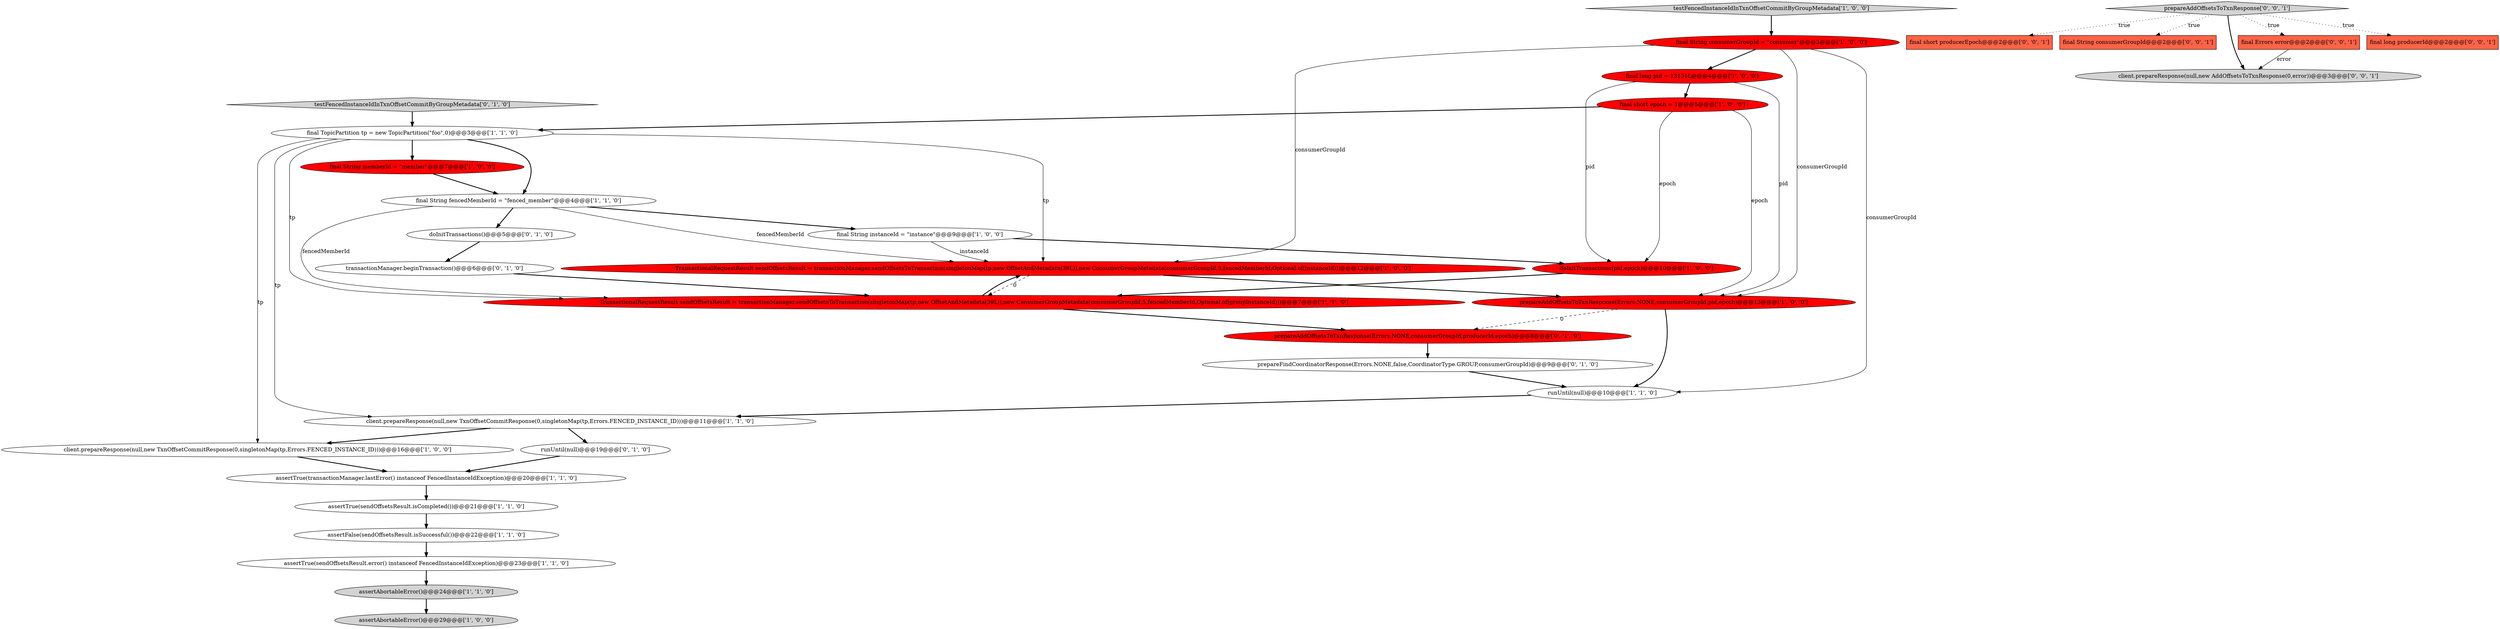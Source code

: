 digraph {
10 [style = filled, label = "final String instanceId = \"instance\"@@@9@@@['1', '0', '0']", fillcolor = white, shape = ellipse image = "AAA0AAABBB1BBB"];
17 [style = filled, label = "runUntil(null)@@@10@@@['1', '1', '0']", fillcolor = white, shape = ellipse image = "AAA0AAABBB1BBB"];
27 [style = filled, label = "final short producerEpoch@@@2@@@['0', '0', '1']", fillcolor = tomato, shape = box image = "AAA0AAABBB3BBB"];
31 [style = filled, label = "final String consumerGroupId@@@2@@@['0', '0', '1']", fillcolor = tomato, shape = box image = "AAA0AAABBB3BBB"];
6 [style = filled, label = "final String memberId = \"member\"@@@7@@@['1', '0', '0']", fillcolor = red, shape = ellipse image = "AAA1AAABBB1BBB"];
32 [style = filled, label = "client.prepareResponse(null,new AddOffsetsToTxnResponse(0,error))@@@3@@@['0', '0', '1']", fillcolor = lightgray, shape = ellipse image = "AAA0AAABBB3BBB"];
30 [style = filled, label = "final Errors error@@@2@@@['0', '0', '1']", fillcolor = tomato, shape = box image = "AAA0AAABBB3BBB"];
11 [style = filled, label = "final long pid = 13131L@@@4@@@['1', '0', '0']", fillcolor = red, shape = ellipse image = "AAA1AAABBB1BBB"];
3 [style = filled, label = "TransactionalRequestResult sendOffsetsResult = transactionManager.sendOffsetsToTransaction(singletonMap(tp,new OffsetAndMetadata(39L)),new ConsumerGroupMetadata(consumerGroupId,5,fencedMemberId,Optional.of(instanceId)))@@@12@@@['1', '0', '0']", fillcolor = red, shape = ellipse image = "AAA1AAABBB1BBB"];
8 [style = filled, label = "assertTrue(sendOffsetsResult.error() instanceof FencedInstanceIdException)@@@23@@@['1', '1', '0']", fillcolor = white, shape = ellipse image = "AAA0AAABBB1BBB"];
26 [style = filled, label = "transactionManager.beginTransaction()@@@6@@@['0', '1', '0']", fillcolor = white, shape = ellipse image = "AAA0AAABBB2BBB"];
16 [style = filled, label = "doInitTransactions(pid,epoch)@@@10@@@['1', '0', '0']", fillcolor = red, shape = ellipse image = "AAA1AAABBB1BBB"];
5 [style = filled, label = "final String fencedMemberId = \"fenced_member\"@@@4@@@['1', '1', '0']", fillcolor = white, shape = ellipse image = "AAA0AAABBB1BBB"];
28 [style = filled, label = "final long producerId@@@2@@@['0', '0', '1']", fillcolor = tomato, shape = box image = "AAA0AAABBB3BBB"];
14 [style = filled, label = "final String consumerGroupId = \"consumer\"@@@3@@@['1', '0', '0']", fillcolor = red, shape = ellipse image = "AAA1AAABBB1BBB"];
29 [style = filled, label = "prepareAddOffsetsToTxnResponse['0', '0', '1']", fillcolor = lightgray, shape = diamond image = "AAA0AAABBB3BBB"];
15 [style = filled, label = "prepareAddOffsetsToTxnResponse(Errors.NONE,consumerGroupId,pid,epoch)@@@13@@@['1', '0', '0']", fillcolor = red, shape = ellipse image = "AAA1AAABBB1BBB"];
1 [style = filled, label = "TransactionalRequestResult sendOffsetsResult = transactionManager.sendOffsetsToTransaction(singletonMap(tp,new OffsetAndMetadata(39L)),new ConsumerGroupMetadata(consumerGroupId,5,fencedMemberId,Optional.of(groupInstanceId)))@@@7@@@['1', '1', '0']", fillcolor = red, shape = ellipse image = "AAA1AAABBB1BBB"];
4 [style = filled, label = "assertAbortableError()@@@29@@@['1', '0', '0']", fillcolor = lightgray, shape = ellipse image = "AAA0AAABBB1BBB"];
24 [style = filled, label = "prepareFindCoordinatorResponse(Errors.NONE,false,CoordinatorType.GROUP,consumerGroupId)@@@9@@@['0', '1', '0']", fillcolor = white, shape = ellipse image = "AAA0AAABBB2BBB"];
22 [style = filled, label = "prepareAddOffsetsToTxnResponse(Errors.NONE,consumerGroupId,producerId,epoch)@@@8@@@['0', '1', '0']", fillcolor = red, shape = ellipse image = "AAA1AAABBB2BBB"];
9 [style = filled, label = "final short epoch = 1@@@5@@@['1', '0', '0']", fillcolor = red, shape = ellipse image = "AAA1AAABBB1BBB"];
18 [style = filled, label = "testFencedInstanceIdInTxnOffsetCommitByGroupMetadata['1', '0', '0']", fillcolor = lightgray, shape = diamond image = "AAA0AAABBB1BBB"];
20 [style = filled, label = "client.prepareResponse(null,new TxnOffsetCommitResponse(0,singletonMap(tp,Errors.FENCED_INSTANCE_ID)))@@@11@@@['1', '1', '0']", fillcolor = white, shape = ellipse image = "AAA0AAABBB1BBB"];
25 [style = filled, label = "doInitTransactions()@@@5@@@['0', '1', '0']", fillcolor = white, shape = ellipse image = "AAA0AAABBB2BBB"];
0 [style = filled, label = "client.prepareResponse(null,new TxnOffsetCommitResponse(0,singletonMap(tp,Errors.FENCED_INSTANCE_ID)))@@@16@@@['1', '0', '0']", fillcolor = white, shape = ellipse image = "AAA0AAABBB1BBB"];
19 [style = filled, label = "assertFalse(sendOffsetsResult.isSuccessful())@@@22@@@['1', '1', '0']", fillcolor = white, shape = ellipse image = "AAA0AAABBB1BBB"];
21 [style = filled, label = "testFencedInstanceIdInTxnOffsetCommitByGroupMetadata['0', '1', '0']", fillcolor = lightgray, shape = diamond image = "AAA0AAABBB2BBB"];
23 [style = filled, label = "runUntil(null)@@@19@@@['0', '1', '0']", fillcolor = white, shape = ellipse image = "AAA0AAABBB2BBB"];
2 [style = filled, label = "final TopicPartition tp = new TopicPartition(\"foo\",0)@@@3@@@['1', '1', '0']", fillcolor = white, shape = ellipse image = "AAA0AAABBB1BBB"];
12 [style = filled, label = "assertTrue(transactionManager.lastError() instanceof FencedInstanceIdException)@@@20@@@['1', '1', '0']", fillcolor = white, shape = ellipse image = "AAA0AAABBB1BBB"];
13 [style = filled, label = "assertAbortableError()@@@24@@@['1', '1', '0']", fillcolor = lightgray, shape = ellipse image = "AAA0AAABBB1BBB"];
7 [style = filled, label = "assertTrue(sendOffsetsResult.isCompleted())@@@21@@@['1', '1', '0']", fillcolor = white, shape = ellipse image = "AAA0AAABBB1BBB"];
14->3 [style = solid, label="consumerGroupId"];
5->10 [style = bold, label=""];
14->17 [style = solid, label="consumerGroupId"];
9->16 [style = solid, label="epoch"];
9->15 [style = solid, label="epoch"];
9->2 [style = bold, label=""];
3->1 [style = dashed, label="0"];
2->6 [style = bold, label=""];
29->27 [style = dotted, label="true"];
0->12 [style = bold, label=""];
26->1 [style = bold, label=""];
20->0 [style = bold, label=""];
1->3 [style = bold, label=""];
2->20 [style = solid, label="tp"];
3->15 [style = bold, label=""];
5->3 [style = solid, label="fencedMemberId"];
5->1 [style = solid, label="fencedMemberId"];
11->9 [style = bold, label=""];
12->7 [style = bold, label=""];
19->8 [style = bold, label=""];
5->25 [style = bold, label=""];
2->3 [style = solid, label="tp"];
2->0 [style = solid, label="tp"];
21->2 [style = bold, label=""];
30->32 [style = solid, label="error"];
1->22 [style = bold, label=""];
15->22 [style = dashed, label="0"];
6->5 [style = bold, label=""];
15->17 [style = bold, label=""];
14->15 [style = solid, label="consumerGroupId"];
20->23 [style = bold, label=""];
10->16 [style = bold, label=""];
29->28 [style = dotted, label="true"];
16->1 [style = bold, label=""];
11->16 [style = solid, label="pid"];
2->1 [style = solid, label="tp"];
29->32 [style = bold, label=""];
25->26 [style = bold, label=""];
24->17 [style = bold, label=""];
29->30 [style = dotted, label="true"];
23->12 [style = bold, label=""];
29->31 [style = dotted, label="true"];
22->24 [style = bold, label=""];
14->11 [style = bold, label=""];
7->19 [style = bold, label=""];
18->14 [style = bold, label=""];
11->15 [style = solid, label="pid"];
10->3 [style = solid, label="instanceId"];
8->13 [style = bold, label=""];
2->5 [style = bold, label=""];
17->20 [style = bold, label=""];
13->4 [style = bold, label=""];
}

